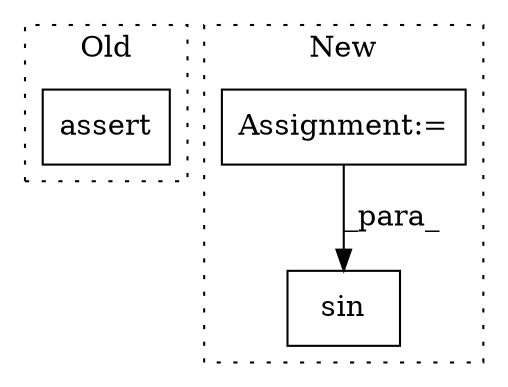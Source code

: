 digraph G {
subgraph cluster0 {
1 [label="assert" a="32" s="18996,19041" l="8,1" shape="box"];
label = "Old";
style="dotted";
}
subgraph cluster1 {
2 [label="sin" a="32" s="18537,18546" l="4,1" shape="box"];
3 [label="Assignment:=" a="7" s="18473" l="1" shape="box"];
label = "New";
style="dotted";
}
3 -> 2 [label="_para_"];
}